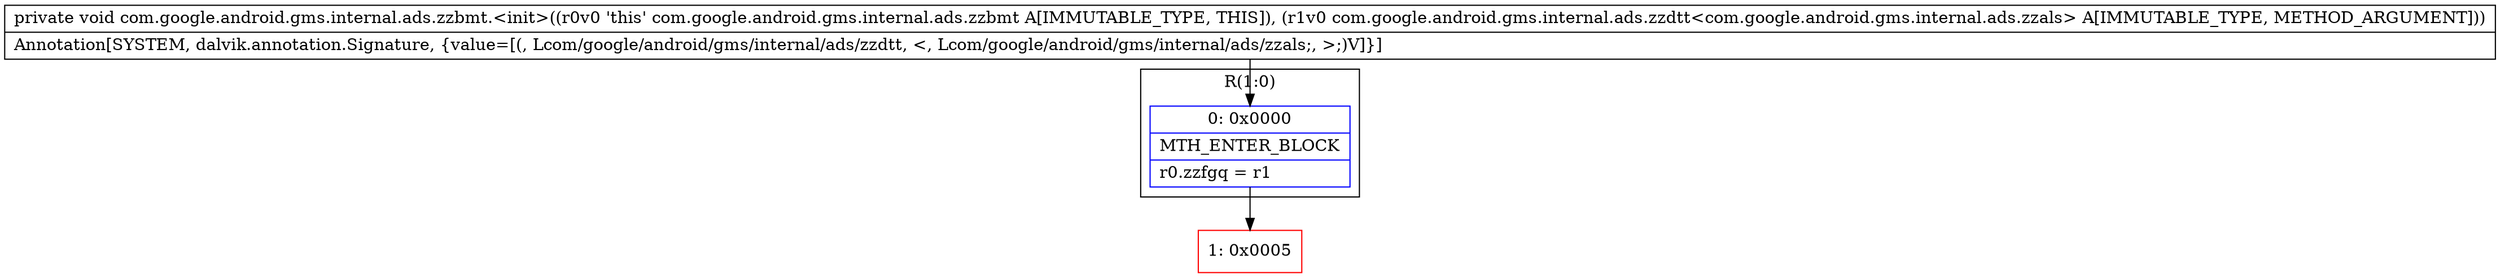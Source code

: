 digraph "CFG forcom.google.android.gms.internal.ads.zzbmt.\<init\>(Lcom\/google\/android\/gms\/internal\/ads\/zzdtt;)V" {
subgraph cluster_Region_1094319945 {
label = "R(1:0)";
node [shape=record,color=blue];
Node_0 [shape=record,label="{0\:\ 0x0000|MTH_ENTER_BLOCK\l|r0.zzfgq = r1\l}"];
}
Node_1 [shape=record,color=red,label="{1\:\ 0x0005}"];
MethodNode[shape=record,label="{private void com.google.android.gms.internal.ads.zzbmt.\<init\>((r0v0 'this' com.google.android.gms.internal.ads.zzbmt A[IMMUTABLE_TYPE, THIS]), (r1v0 com.google.android.gms.internal.ads.zzdtt\<com.google.android.gms.internal.ads.zzals\> A[IMMUTABLE_TYPE, METHOD_ARGUMENT]))  | Annotation[SYSTEM, dalvik.annotation.Signature, \{value=[(, Lcom\/google\/android\/gms\/internal\/ads\/zzdtt, \<, Lcom\/google\/android\/gms\/internal\/ads\/zzals;, \>;)V]\}]\l}"];
MethodNode -> Node_0;
Node_0 -> Node_1;
}

